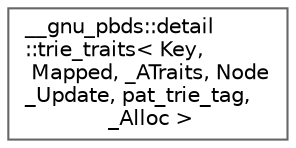 digraph "Graphical Class Hierarchy"
{
 // LATEX_PDF_SIZE
  bgcolor="transparent";
  edge [fontname=Helvetica,fontsize=10,labelfontname=Helvetica,labelfontsize=10];
  node [fontname=Helvetica,fontsize=10,shape=box,height=0.2,width=0.4];
  rankdir="LR";
  Node0 [id="Node000000",label="__gnu_pbds::detail\l::trie_traits\< Key,\l Mapped, _ATraits, Node\l_Update, pat_trie_tag,\l _Alloc \>",height=0.2,width=0.4,color="grey40", fillcolor="white", style="filled",URL="$struct____gnu__pbds_1_1detail_1_1trie__traits_3_01_key_00_01_mapped_00_01___a_traits_00_01_node_17394f8c64929197e3ad992a397a083a.html",tooltip=" "];
}
